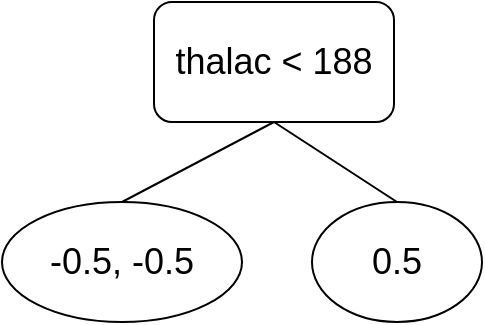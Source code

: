 <mxfile version="14.5.8" type="device"><diagram id="RDiYt5eEA3bGjHUtWKQi" name="Page-1"><mxGraphModel dx="913" dy="502" grid="1" gridSize="10" guides="1" tooltips="1" connect="1" arrows="1" fold="1" page="1" pageScale="1" pageWidth="850" pageHeight="1100" math="0" shadow="0"><root><mxCell id="0"/><mxCell id="1" parent="0"/><mxCell id="aHf8MhC7KCipK0pWvj5c-1" value="&lt;font style=&quot;font-size: 18px&quot;&gt;thalac &amp;lt; 188&lt;/font&gt;" style="rounded=1;whiteSpace=wrap;html=1;" vertex="1" parent="1"><mxGeometry x="346" y="240" width="120" height="60" as="geometry"/></mxCell><mxCell id="aHf8MhC7KCipK0pWvj5c-2" value="&lt;font style=&quot;font-size: 18px&quot;&gt;-0.5, -0.5&lt;/font&gt;" style="ellipse;whiteSpace=wrap;html=1;" vertex="1" parent="1"><mxGeometry x="270" y="340" width="120" height="60" as="geometry"/></mxCell><mxCell id="aHf8MhC7KCipK0pWvj5c-3" value="&lt;font style=&quot;font-size: 18px&quot;&gt;0.5&lt;/font&gt;" style="ellipse;whiteSpace=wrap;html=1;" vertex="1" parent="1"><mxGeometry x="425" y="340" width="85" height="60" as="geometry"/></mxCell><mxCell id="aHf8MhC7KCipK0pWvj5c-4" value="" style="endArrow=none;html=1;exitX=0.5;exitY=1;exitDx=0;exitDy=0;entryX=0.5;entryY=0;entryDx=0;entryDy=0;" edge="1" parent="1" source="aHf8MhC7KCipK0pWvj5c-1" target="aHf8MhC7KCipK0pWvj5c-2"><mxGeometry width="50" height="50" relative="1" as="geometry"><mxPoint x="430" y="430" as="sourcePoint"/><mxPoint x="480" y="380" as="targetPoint"/></mxGeometry></mxCell><mxCell id="aHf8MhC7KCipK0pWvj5c-5" value="" style="endArrow=none;html=1;exitX=0.5;exitY=1;exitDx=0;exitDy=0;entryX=0.5;entryY=0;entryDx=0;entryDy=0;" edge="1" parent="1" source="aHf8MhC7KCipK0pWvj5c-1" target="aHf8MhC7KCipK0pWvj5c-3"><mxGeometry width="50" height="50" relative="1" as="geometry"><mxPoint x="430" y="430" as="sourcePoint"/><mxPoint x="480" y="380" as="targetPoint"/></mxGeometry></mxCell></root></mxGraphModel></diagram></mxfile>
